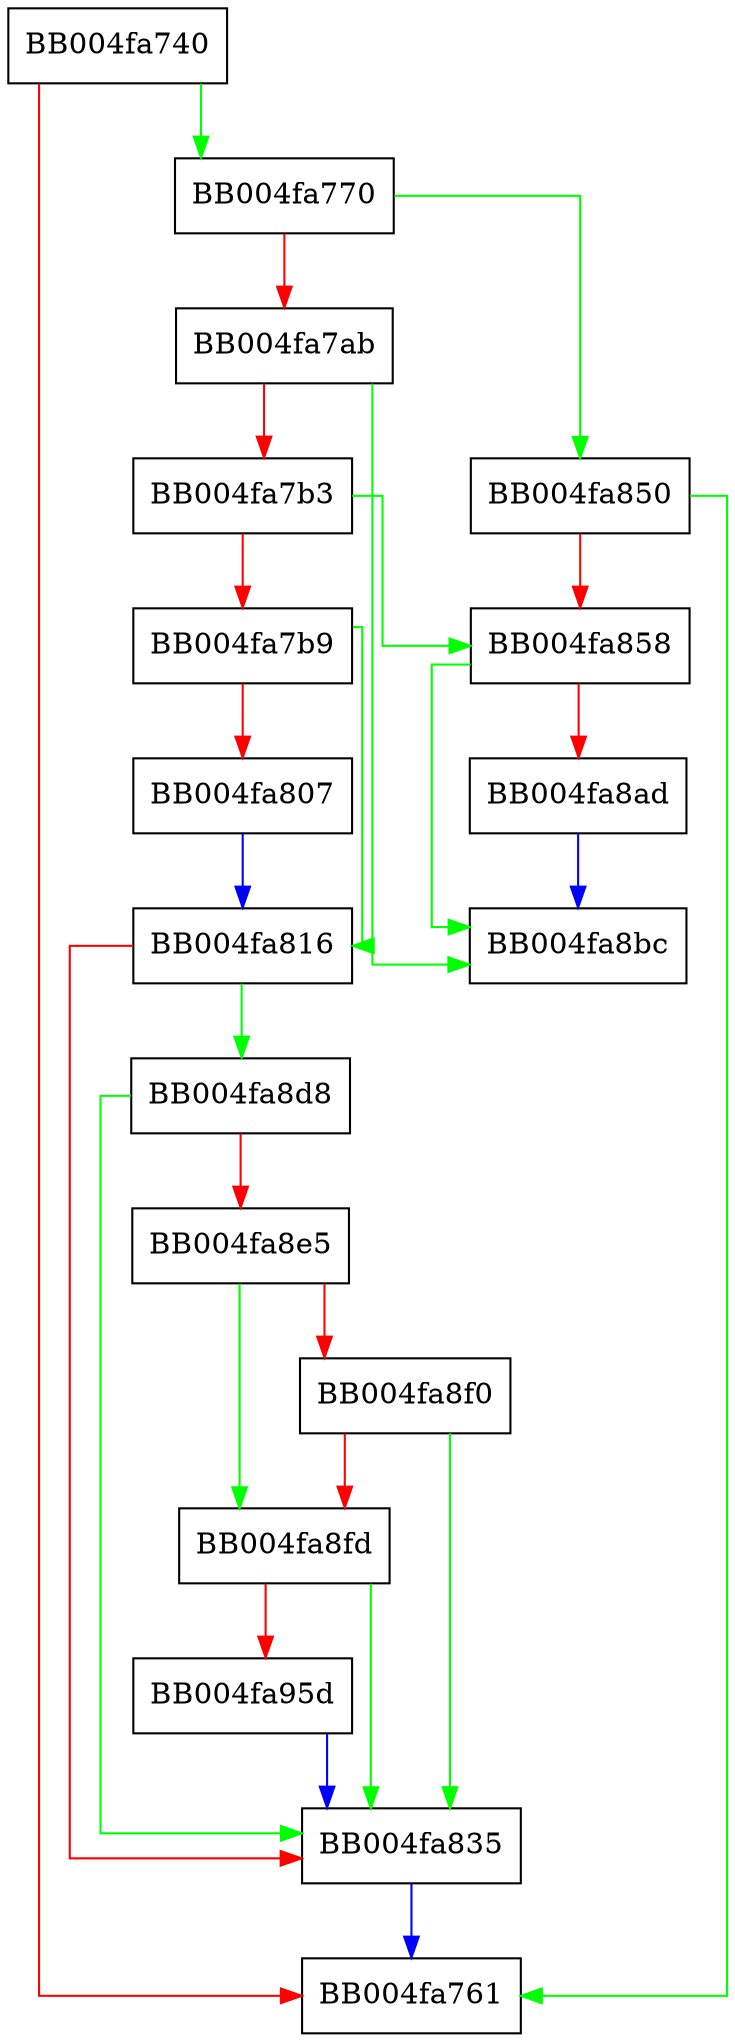 digraph ossl_quic_channel_raise_net_error {
  node [shape="box"];
  graph [splines=ortho];
  BB004fa740 -> BB004fa770 [color="green"];
  BB004fa740 -> BB004fa761 [color="red"];
  BB004fa770 -> BB004fa850 [color="green"];
  BB004fa770 -> BB004fa7ab [color="red"];
  BB004fa7ab -> BB004fa8bc [color="green"];
  BB004fa7ab -> BB004fa7b3 [color="red"];
  BB004fa7b3 -> BB004fa858 [color="green"];
  BB004fa7b3 -> BB004fa7b9 [color="red"];
  BB004fa7b9 -> BB004fa816 [color="green"];
  BB004fa7b9 -> BB004fa807 [color="red"];
  BB004fa807 -> BB004fa816 [color="blue"];
  BB004fa816 -> BB004fa8d8 [color="green"];
  BB004fa816 -> BB004fa835 [color="red"];
  BB004fa835 -> BB004fa761 [color="blue"];
  BB004fa850 -> BB004fa761 [color="green"];
  BB004fa850 -> BB004fa858 [color="red"];
  BB004fa858 -> BB004fa8bc [color="green"];
  BB004fa858 -> BB004fa8ad [color="red"];
  BB004fa8ad -> BB004fa8bc [color="blue"];
  BB004fa8d8 -> BB004fa835 [color="green"];
  BB004fa8d8 -> BB004fa8e5 [color="red"];
  BB004fa8e5 -> BB004fa8fd [color="green"];
  BB004fa8e5 -> BB004fa8f0 [color="red"];
  BB004fa8f0 -> BB004fa835 [color="green"];
  BB004fa8f0 -> BB004fa8fd [color="red"];
  BB004fa8fd -> BB004fa835 [color="green"];
  BB004fa8fd -> BB004fa95d [color="red"];
  BB004fa95d -> BB004fa835 [color="blue"];
}